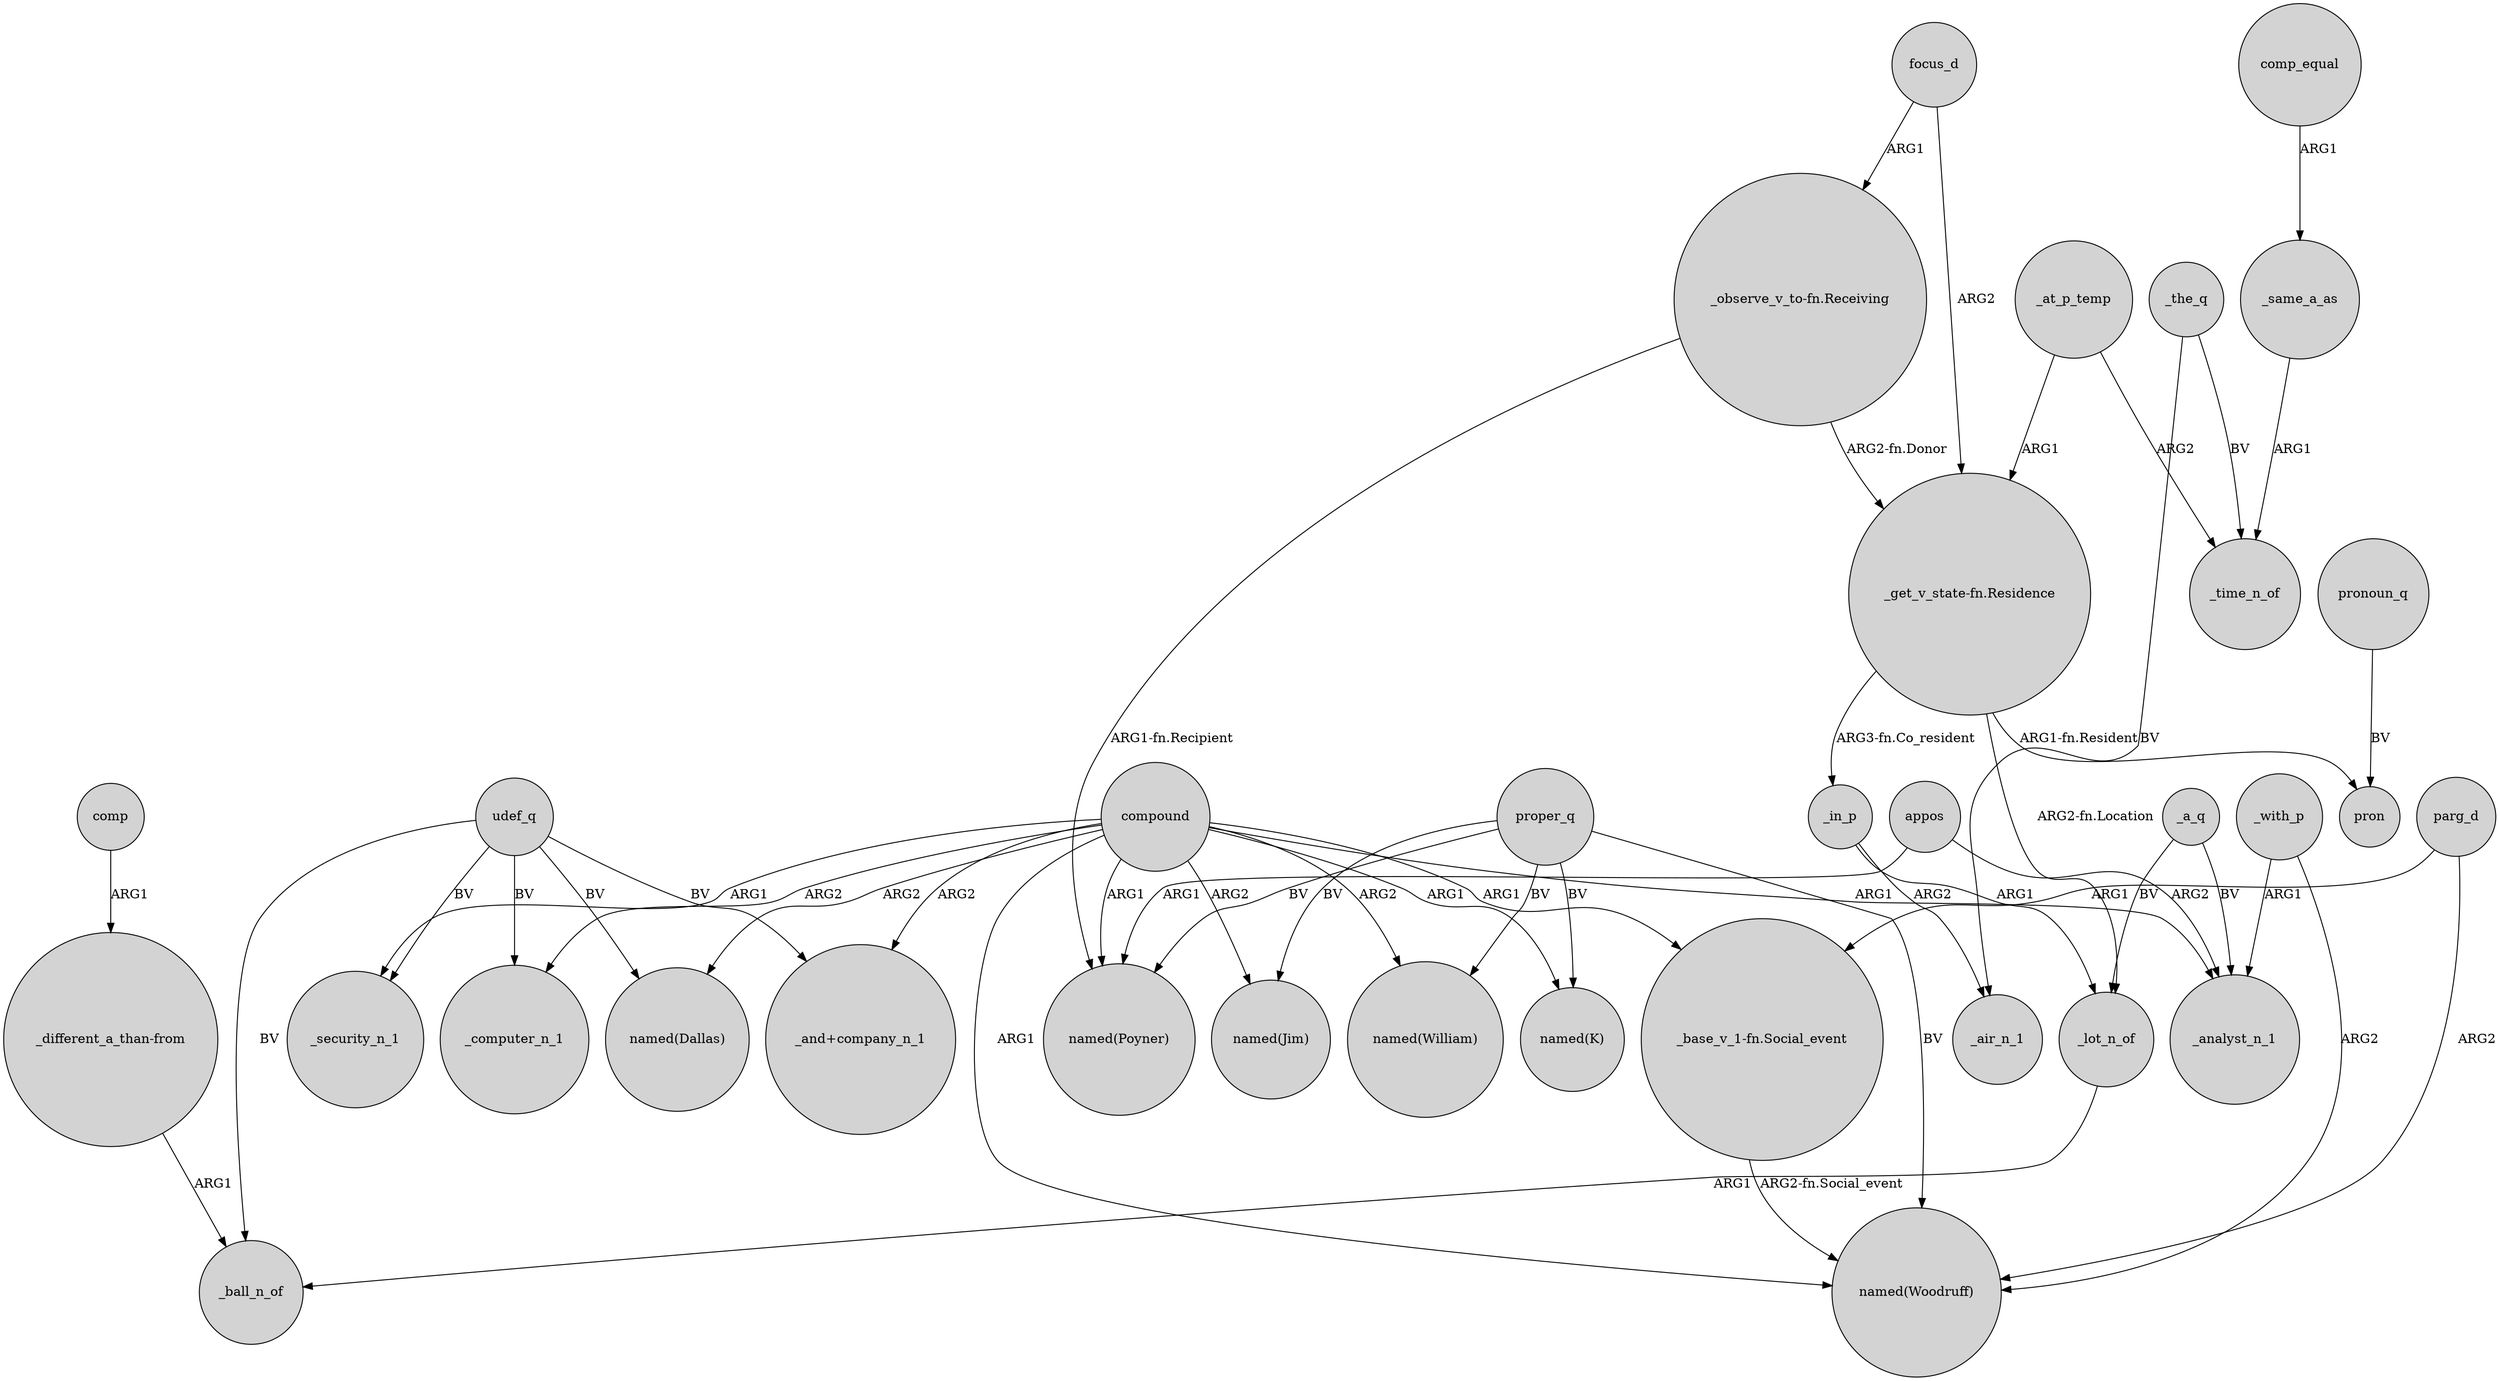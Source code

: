 digraph {
	node [shape=circle style=filled]
	compound -> "named(Poyner)" [label=ARG1]
	compound -> "named(Jim)" [label=ARG2]
	"_base_v_1-fn.Social_event" -> "named(Woodruff)" [label="ARG2-fn.Social_event"]
	focus_d -> "_observe_v_to-fn.Receiving" [label=ARG1]
	proper_q -> "named(Jim)" [label=BV]
	compound -> "named(Woodruff)" [label=ARG1]
	_at_p_temp -> "_get_v_state-fn.Residence" [label=ARG1]
	compound -> "_and+company_n_1" [label=ARG2]
	focus_d -> "_get_v_state-fn.Residence" [label=ARG2]
	proper_q -> "named(William)" [label=BV]
	"_get_v_state-fn.Residence" -> _in_p [label="ARG3-fn.Co_resident"]
	compound -> _computer_n_1 [label=ARG2]
	_with_p -> _analyst_n_1 [label=ARG1]
	udef_q -> _ball_n_of [label=BV]
	"_observe_v_to-fn.Receiving" -> "named(Poyner)" [label="ARG1-fn.Recipient"]
	compound -> "named(K)" [label=ARG1]
	udef_q -> _security_n_1 [label=BV]
	_lot_n_of -> _ball_n_of [label=ARG1]
	proper_q -> "named(K)" [label=BV]
	_a_q -> _analyst_n_1 [label=BV]
	udef_q -> "named(Dallas)" [label=BV]
	_same_a_as -> _time_n_of [label=ARG1]
	pronoun_q -> pron [label=BV]
	"_get_v_state-fn.Residence" -> pron [label="ARG1-fn.Resident"]
	"_observe_v_to-fn.Receiving" -> "_get_v_state-fn.Residence" [label="ARG2-fn.Donor"]
	_a_q -> _lot_n_of [label=BV]
	appos -> "named(Poyner)" [label=ARG1]
	compound -> _security_n_1 [label=ARG1]
	appos -> _analyst_n_1 [label=ARG2]
	compound -> "named(Dallas)" [label=ARG2]
	compound -> _analyst_n_1 [label=ARG1]
	_at_p_temp -> _time_n_of [label=ARG2]
	_the_q -> _time_n_of [label=BV]
	udef_q -> _computer_n_1 [label=BV]
	compound -> "named(William)" [label=ARG2]
	_in_p -> _air_n_1 [label=ARG2]
	proper_q -> "named(Woodruff)" [label=BV]
	compound -> "_base_v_1-fn.Social_event" [label=ARG1]
	comp -> "_different_a_than-from" [label=ARG1]
	parg_d -> "_base_v_1-fn.Social_event" [label=ARG1]
	"_different_a_than-from" -> _ball_n_of [label=ARG1]
	udef_q -> "_and+company_n_1" [label=BV]
	"_get_v_state-fn.Residence" -> _lot_n_of [label="ARG2-fn.Location"]
	proper_q -> "named(Poyner)" [label=BV]
	_in_p -> _lot_n_of [label=ARG1]
	comp_equal -> _same_a_as [label=ARG1]
	_the_q -> _air_n_1 [label=BV]
	_with_p -> "named(Woodruff)" [label=ARG2]
	parg_d -> "named(Woodruff)" [label=ARG2]
}
